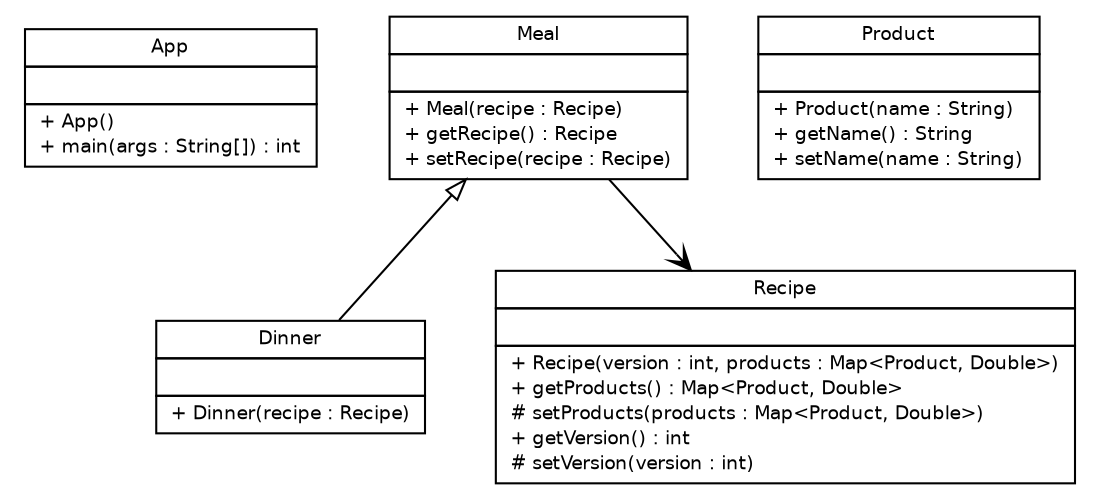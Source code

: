 #!/usr/local/bin/dot
#
# Class diagram 
# Generated by UMLGraph version R5_6-24-gf6e263 (http://www.umlgraph.org/)
#

digraph G {
	edge [fontname="Helvetica",fontsize=10,labelfontname="Helvetica",labelfontsize=10];
	node [fontname="Helvetica",fontsize=10,shape=plaintext];
	nodesep=0.25;
	ranksep=0.5;
	// org.nicepop.domain.App
	c0 [label=<<table title="org.nicepop.domain.App" border="0" cellborder="1" cellspacing="0" cellpadding="2" port="p" href="./App.html">
		<tr><td><table border="0" cellspacing="0" cellpadding="1">
<tr><td align="center" balign="center"> App </td></tr>
		</table></td></tr>
		<tr><td><table border="0" cellspacing="0" cellpadding="1">
<tr><td align="left" balign="left">  </td></tr>
		</table></td></tr>
		<tr><td><table border="0" cellspacing="0" cellpadding="1">
<tr><td align="left" balign="left"> + App() </td></tr>
<tr><td align="left" balign="left"> + main(args : String[]) : int </td></tr>
		</table></td></tr>
		</table>>, URL="./App.html", fontname="Helvetica", fontcolor="black", fontsize=9.0];
	// org.nicepop.domain.Dinner
	c1 [label=<<table title="org.nicepop.domain.Dinner" border="0" cellborder="1" cellspacing="0" cellpadding="2" port="p" href="./Dinner.html">
		<tr><td><table border="0" cellspacing="0" cellpadding="1">
<tr><td align="center" balign="center"> Dinner </td></tr>
		</table></td></tr>
		<tr><td><table border="0" cellspacing="0" cellpadding="1">
<tr><td align="left" balign="left">  </td></tr>
		</table></td></tr>
		<tr><td><table border="0" cellspacing="0" cellpadding="1">
<tr><td align="left" balign="left"> + Dinner(recipe : Recipe) </td></tr>
		</table></td></tr>
		</table>>, URL="./Dinner.html", fontname="Helvetica", fontcolor="black", fontsize=9.0];
	// org.nicepop.domain.Product
	c2 [label=<<table title="org.nicepop.domain.Product" border="0" cellborder="1" cellspacing="0" cellpadding="2" port="p" href="./Product.html">
		<tr><td><table border="0" cellspacing="0" cellpadding="1">
<tr><td align="center" balign="center"> Product </td></tr>
		</table></td></tr>
		<tr><td><table border="0" cellspacing="0" cellpadding="1">
<tr><td align="left" balign="left">  </td></tr>
		</table></td></tr>
		<tr><td><table border="0" cellspacing="0" cellpadding="1">
<tr><td align="left" balign="left"> + Product(name : String) </td></tr>
<tr><td align="left" balign="left"> + getName() : String </td></tr>
<tr><td align="left" balign="left"> + setName(name : String) </td></tr>
		</table></td></tr>
		</table>>, URL="./Product.html", fontname="Helvetica", fontcolor="black", fontsize=9.0];
	// org.nicepop.domain.Recipe
	c3 [label=<<table title="org.nicepop.domain.Recipe" border="0" cellborder="1" cellspacing="0" cellpadding="2" port="p" href="./Recipe.html">
		<tr><td><table border="0" cellspacing="0" cellpadding="1">
<tr><td align="center" balign="center"> Recipe </td></tr>
		</table></td></tr>
		<tr><td><table border="0" cellspacing="0" cellpadding="1">
<tr><td align="left" balign="left">  </td></tr>
		</table></td></tr>
		<tr><td><table border="0" cellspacing="0" cellpadding="1">
<tr><td align="left" balign="left"> + Recipe(version : int, products : Map&lt;Product, Double&gt;) </td></tr>
<tr><td align="left" balign="left"> + getProducts() : Map&lt;Product, Double&gt; </td></tr>
<tr><td align="left" balign="left"> # setProducts(products : Map&lt;Product, Double&gt;) </td></tr>
<tr><td align="left" balign="left"> + getVersion() : int </td></tr>
<tr><td align="left" balign="left"> # setVersion(version : int) </td></tr>
		</table></td></tr>
		</table>>, URL="./Recipe.html", fontname="Helvetica", fontcolor="black", fontsize=9.0];
	// org.nicepop.domain.Meal
	c4 [label=<<table title="org.nicepop.domain.Meal" border="0" cellborder="1" cellspacing="0" cellpadding="2" port="p" href="./Meal.html">
		<tr><td><table border="0" cellspacing="0" cellpadding="1">
<tr><td align="center" balign="center"> Meal </td></tr>
		</table></td></tr>
		<tr><td><table border="0" cellspacing="0" cellpadding="1">
<tr><td align="left" balign="left">  </td></tr>
		</table></td></tr>
		<tr><td><table border="0" cellspacing="0" cellpadding="1">
<tr><td align="left" balign="left"> + Meal(recipe : Recipe) </td></tr>
<tr><td align="left" balign="left"> + getRecipe() : Recipe </td></tr>
<tr><td align="left" balign="left"> + setRecipe(recipe : Recipe) </td></tr>
		</table></td></tr>
		</table>>, URL="./Meal.html", fontname="Helvetica", fontcolor="black", fontsize=9.0];
	//org.nicepop.domain.Dinner extends org.nicepop.domain.Meal
	c4:p -> c1:p [dir=back,arrowtail=empty];
	// org.nicepop.domain.Meal NAVASSOC org.nicepop.domain.Recipe
	c4:p -> c3:p [taillabel="", label="", headlabel="", fontname="Helvetica", fontcolor="black", fontsize=10.0, color="black", arrowhead=open];
}

